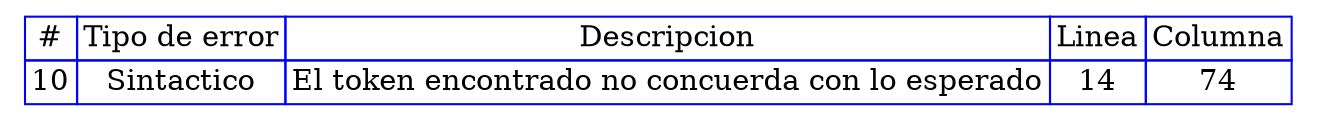 digraph {

  tbl [

    shape=plaintext
    label=<
      <table border='0' cellborder='1' color='blue' cellspacing='0'>
        <tr><td>#</td><td>Tipo de error</td><td>Descripcion</td><td>Linea</td><td>Columna</td></tr><tr><td>10</td><td>Sintactico</td><td>El token encontrado no concuerda con lo esperado</td><td>14</td><td>74</td></tr>
</table>

    >];

}
